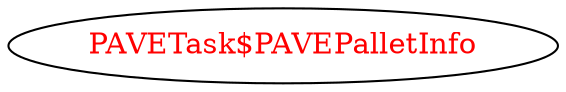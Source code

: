 digraph dependencyGraph {
 concentrate=true;
 ranksep="2.0";
 rankdir="LR"; 
 splines="ortho";
"PAVETask$PAVEPalletInfo" [fontcolor="red"];
}